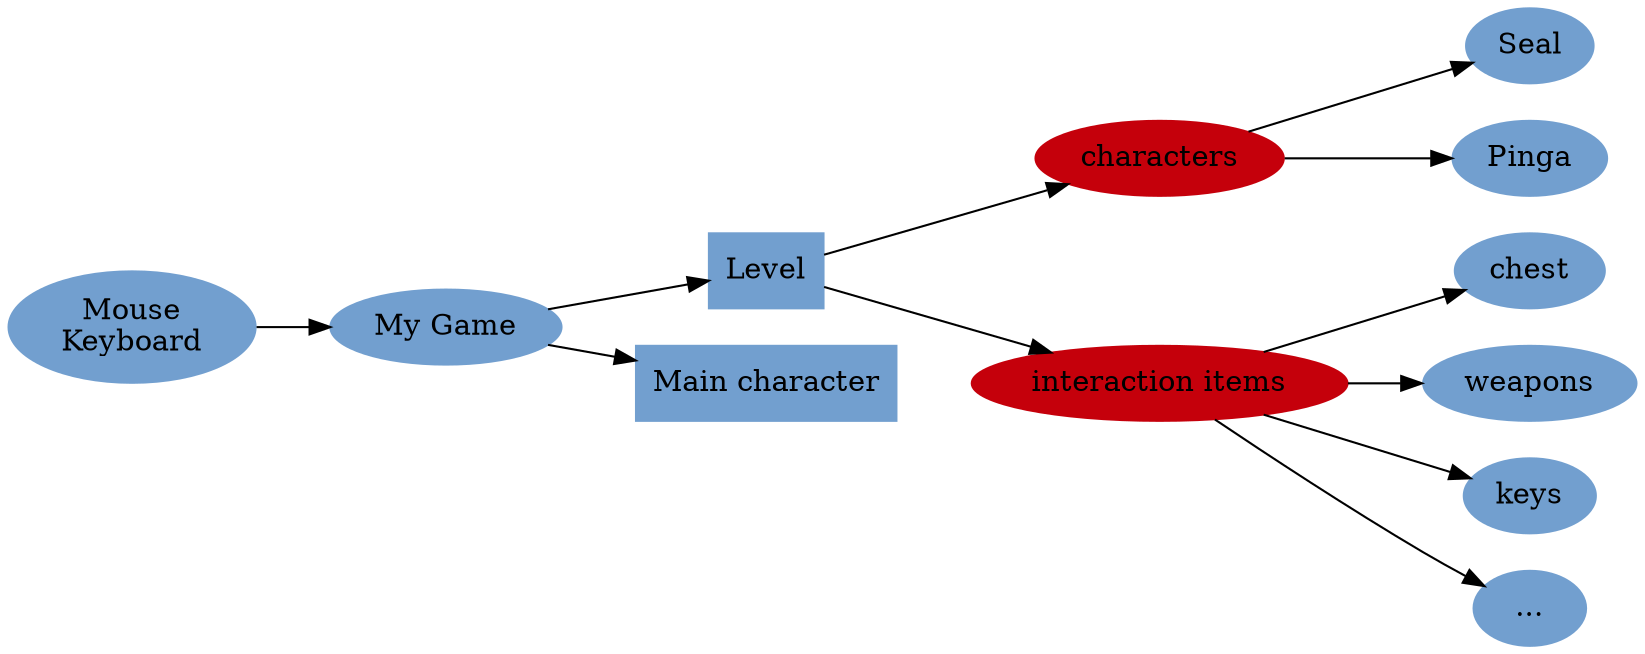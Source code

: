 digraph G 
{
rankdir=LR
node1 [shape=ellipse style=filled color="#729fcf" label="Mouse\nKeyboard"] 
node2 [shape=ellipse style=filled color="#729fcf" label="My Game"] 
node3 [shape=box style=filled color="#729fcf" label="Level"]
node4 [shape=box style=filled color="#729fcf" label="Main character"]
node5 [shape=ellipse style=filled color="#c5000b" label="characters"] 
node6 [shape=ellipse style=filled color="#c5000b" label="interaction items"] 
node7 [shape=ellipse style=filled color="#729fcf" label="Seal"] 
node8 [shape=ellipse style=filled color="#729fcf" label="Pinga"] 
node9 [shape=ellipse style=filled color="#729fcf" label="chest"] 
node10 [shape=ellipse style=filled color="#729fcf" label="weapons"] 
node11 [shape=ellipse style=filled color="#729fcf" label="keys"] 
node12 [shape=ellipse style=filled color="#729fcf" label="..."] 

node1 -> node2
node2 -> node3
node2 -> node4
node3 -> node5
node3 -> node6
node5 -> node7
node5 -> node8
node6 -> node9
node6 -> node10
node6 -> node11
node6 -> node12
}


